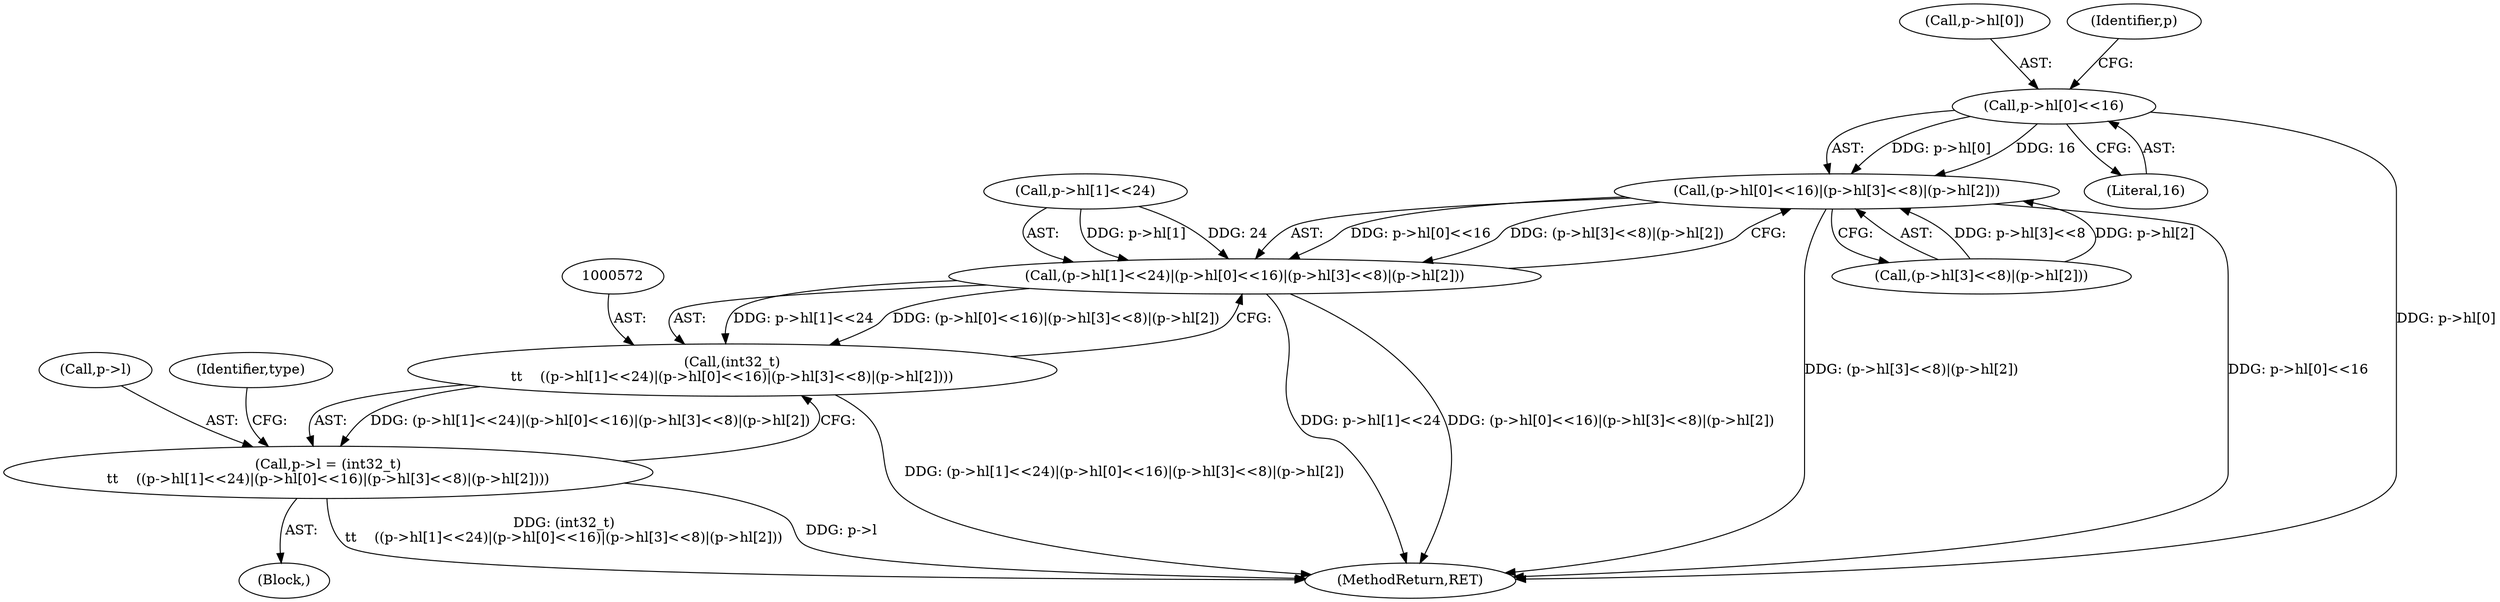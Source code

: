 digraph "0_file_27a14bc7ba285a0a5ebfdb55e54001aa11932b08@array" {
"1000582" [label="(Call,p->hl[0]<<16)"];
"1000581" [label="(Call,(p->hl[0]<<16)|(p->hl[3]<<8)|(p->hl[2]))"];
"1000573" [label="(Call,(p->hl[1]<<24)|(p->hl[0]<<16)|(p->hl[3]<<8)|(p->hl[2]))"];
"1000571" [label="(Call,(int32_t)\n\t\t    ((p->hl[1]<<24)|(p->hl[0]<<16)|(p->hl[3]<<8)|(p->hl[2])))"];
"1000567" [label="(Call,p->l = (int32_t)\n\t\t    ((p->hl[1]<<24)|(p->hl[0]<<16)|(p->hl[3]<<8)|(p->hl[2])))"];
"1000582" [label="(Call,p->hl[0]<<16)"];
"1000588" [label="(Literal,16)"];
"1000573" [label="(Call,(p->hl[1]<<24)|(p->hl[0]<<16)|(p->hl[3]<<8)|(p->hl[2]))"];
"1000589" [label="(Call,(p->hl[3]<<8)|(p->hl[2]))"];
"1000568" [label="(Call,p->l)"];
"1000571" [label="(Call,(int32_t)\n\t\t    ((p->hl[1]<<24)|(p->hl[0]<<16)|(p->hl[3]<<8)|(p->hl[2])))"];
"1000583" [label="(Call,p->hl[0])"];
"1000567" [label="(Call,p->l = (int32_t)\n\t\t    ((p->hl[1]<<24)|(p->hl[0]<<16)|(p->hl[3]<<8)|(p->hl[2])))"];
"1000593" [label="(Identifier,p)"];
"1000908" [label="(MethodReturn,RET)"];
"1000574" [label="(Call,p->hl[1]<<24)"];
"1000123" [label="(Block,)"];
"1000581" [label="(Call,(p->hl[0]<<16)|(p->hl[3]<<8)|(p->hl[2]))"];
"1000604" [label="(Identifier,type)"];
"1000582" -> "1000581"  [label="AST: "];
"1000582" -> "1000588"  [label="CFG: "];
"1000583" -> "1000582"  [label="AST: "];
"1000588" -> "1000582"  [label="AST: "];
"1000593" -> "1000582"  [label="CFG: "];
"1000582" -> "1000908"  [label="DDG: p->hl[0]"];
"1000582" -> "1000581"  [label="DDG: p->hl[0]"];
"1000582" -> "1000581"  [label="DDG: 16"];
"1000581" -> "1000573"  [label="AST: "];
"1000581" -> "1000589"  [label="CFG: "];
"1000589" -> "1000581"  [label="AST: "];
"1000573" -> "1000581"  [label="CFG: "];
"1000581" -> "1000908"  [label="DDG: (p->hl[3]<<8)|(p->hl[2])"];
"1000581" -> "1000908"  [label="DDG: p->hl[0]<<16"];
"1000581" -> "1000573"  [label="DDG: p->hl[0]<<16"];
"1000581" -> "1000573"  [label="DDG: (p->hl[3]<<8)|(p->hl[2])"];
"1000589" -> "1000581"  [label="DDG: p->hl[3]<<8"];
"1000589" -> "1000581"  [label="DDG: p->hl[2]"];
"1000573" -> "1000571"  [label="AST: "];
"1000574" -> "1000573"  [label="AST: "];
"1000571" -> "1000573"  [label="CFG: "];
"1000573" -> "1000908"  [label="DDG: p->hl[1]<<24"];
"1000573" -> "1000908"  [label="DDG: (p->hl[0]<<16)|(p->hl[3]<<8)|(p->hl[2])"];
"1000573" -> "1000571"  [label="DDG: p->hl[1]<<24"];
"1000573" -> "1000571"  [label="DDG: (p->hl[0]<<16)|(p->hl[3]<<8)|(p->hl[2])"];
"1000574" -> "1000573"  [label="DDG: p->hl[1]"];
"1000574" -> "1000573"  [label="DDG: 24"];
"1000571" -> "1000567"  [label="AST: "];
"1000572" -> "1000571"  [label="AST: "];
"1000567" -> "1000571"  [label="CFG: "];
"1000571" -> "1000908"  [label="DDG: (p->hl[1]<<24)|(p->hl[0]<<16)|(p->hl[3]<<8)|(p->hl[2])"];
"1000571" -> "1000567"  [label="DDG: (p->hl[1]<<24)|(p->hl[0]<<16)|(p->hl[3]<<8)|(p->hl[2])"];
"1000567" -> "1000123"  [label="AST: "];
"1000568" -> "1000567"  [label="AST: "];
"1000604" -> "1000567"  [label="CFG: "];
"1000567" -> "1000908"  [label="DDG: (int32_t)\n\t\t    ((p->hl[1]<<24)|(p->hl[0]<<16)|(p->hl[3]<<8)|(p->hl[2]))"];
"1000567" -> "1000908"  [label="DDG: p->l"];
}
